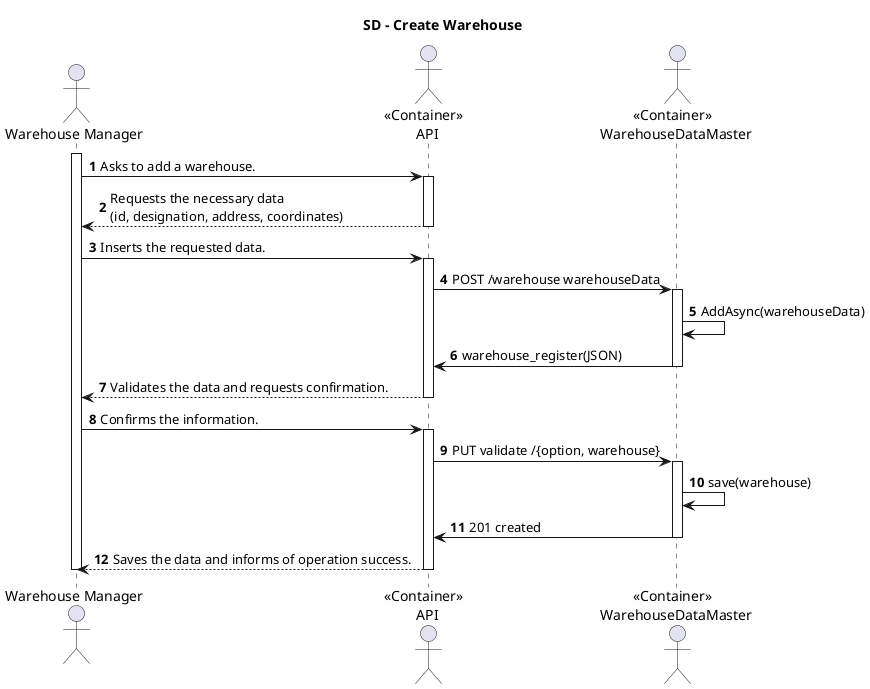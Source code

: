 @startuml USA01_2

title SD - Create Warehouse

autonumber

actor "Warehouse Manager" as FM
actor "<< Container >> \n API" as SYS
actor "<< Container >> \n WarehouseDataMaster" as TDM


activate FM
FM -> SYS : Asks to add a warehouse.
activate SYS
SYS --> FM : Requests the necessary data\n(id, designation, address, coordinates)
deactivate SYS

FM -> SYS : Inserts the requested data.
activate SYS

SYS -> TDM : POST /warehouse warehouseData
activate TDM

TDM -> TDM : AddAsync(warehouseData)

TDM -> SYS : warehouse_register(JSON)
deactivate TDM

SYS --> FM : Validates the data and requests confirmation.
deactivate SYS

FM -> SYS : Confirms the information.
activate SYS

SYS -> TDM : PUT validate /{option, warehouse}
activate TDM

TDM -> TDM : save(warehouse)

TDM -> SYS : 201 created
deactivate TDM

SYS --> FM : Saves the data and informs of operation success.
deactivate SYS

deactivate FM
@startuml USA01_2

title SD - Create Warehouse

autonumber

actor "Warehouse Manager" as FM
actor "<< Container >> \n API" as SYS
actor "<< Container >> \n WarehouseDataMaster" as TDM


activate FM
FM -> SYS : Asks to add a warehouse.
activate SYS
SYS --> FM : Requests the necessary data\n(id, designation, address, coordinates)
deactivate SYS

FM -> SYS : Inserts the requested data.
activate SYS

SYS -> TDM : POST /warehouse warehouseData
activate TDM

TDM -> TDM : AddAsync(warehouseData)

TDM -> SYS : warehouse_register(JSON)
deactivate TDM

SYS --> FM : Validates the data and requests confirmation.
deactivate SYS

FM -> SYS : Confirms the information.
activate SYS

SYS -> TDM : PUT validate /{option, warehouse}
activate TDM

TDM -> TDM : save(warehouse)

TDM -> SYS : 201 created
deactivate TDM

SYS --> FM : Saves the data and informs of operation success.
deactivate SYS

deactivate FM

@enduml